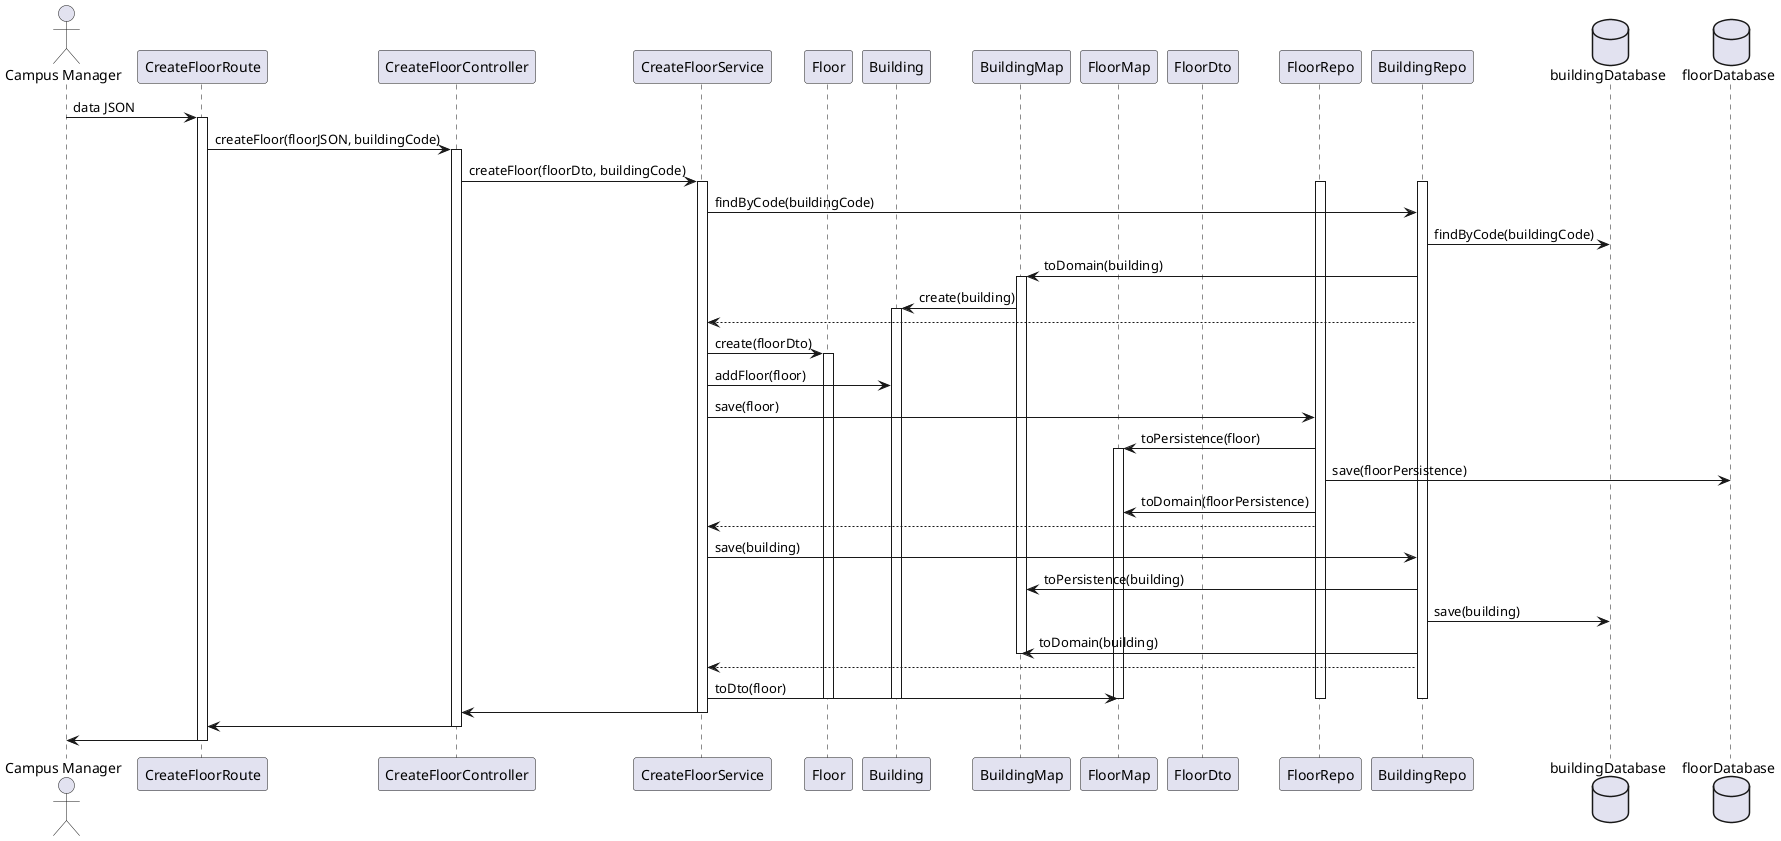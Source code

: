 @startuml SequenceDiagramLevel3
'https://plantuml.com/use-case-diagram


actor "Campus Manager" as CM
participant CreateFloorRoute
participant CreateFloorController
participant CreateFloorService
participant Floor
participant Building
participant BuildingMap
participant FloorMap
participant FloorDto
participant FloorRepo
participant BuildingRepo
database buildingDatabase
database floorDatabase

CM -> CreateFloorRoute : data JSON
activate CreateFloorRoute

CreateFloorRoute -> CreateFloorController : createFloor(floorJSON, buildingCode)
activate CreateFloorController

CreateFloorController -> CreateFloorService : createFloor(floorDto, buildingCode)
activate CreateFloorService
activate BuildingRepo
activate FloorRepo

CreateFloorService -> BuildingRepo : findByCode(buildingCode)

BuildingRepo -> buildingDatabase : findByCode(buildingCode)

BuildingRepo -> BuildingMap : toDomain(building)
activate BuildingMap

BuildingMap -> Building : create(building)
activate Building

BuildingRepo --> CreateFloorService

CreateFloorService -> Floor : create(floorDto)
activate Floor

CreateFloorService -> Building : addFloor(floor)

CreateFloorService -> FloorRepo : save(floor)

FloorRepo -> FloorMap : toPersistence(floor)
activate FloorMap

FloorRepo -> floorDatabase : save(floorPersistence)

FloorRepo -> FloorMap : toDomain(floorPersistence)

FloorRepo --> CreateFloorService

CreateFloorService -> BuildingRepo : save(building)

BuildingRepo -> BuildingMap : toPersistence(building)

BuildingRepo -> buildingDatabase : save(building)

BuildingRepo -> BuildingMap : toDomain(building)
deactivate BuildingMap

BuildingRepo --> CreateFloorService

CreateFloorService -> FloorMap : toDto(floor)
deactivate FloorMap

deactivate Building
deactivate Floor
deactivate BuildingRepo
deactivate FloorRepo

CreateFloorService -> CreateFloorController 
deactivate CreateFloorService

CreateFloorController -> CreateFloorRoute

deactivate CreateFloorController

CreateFloorRoute -> CM

deactivate CreateFloorRoute

@enduml